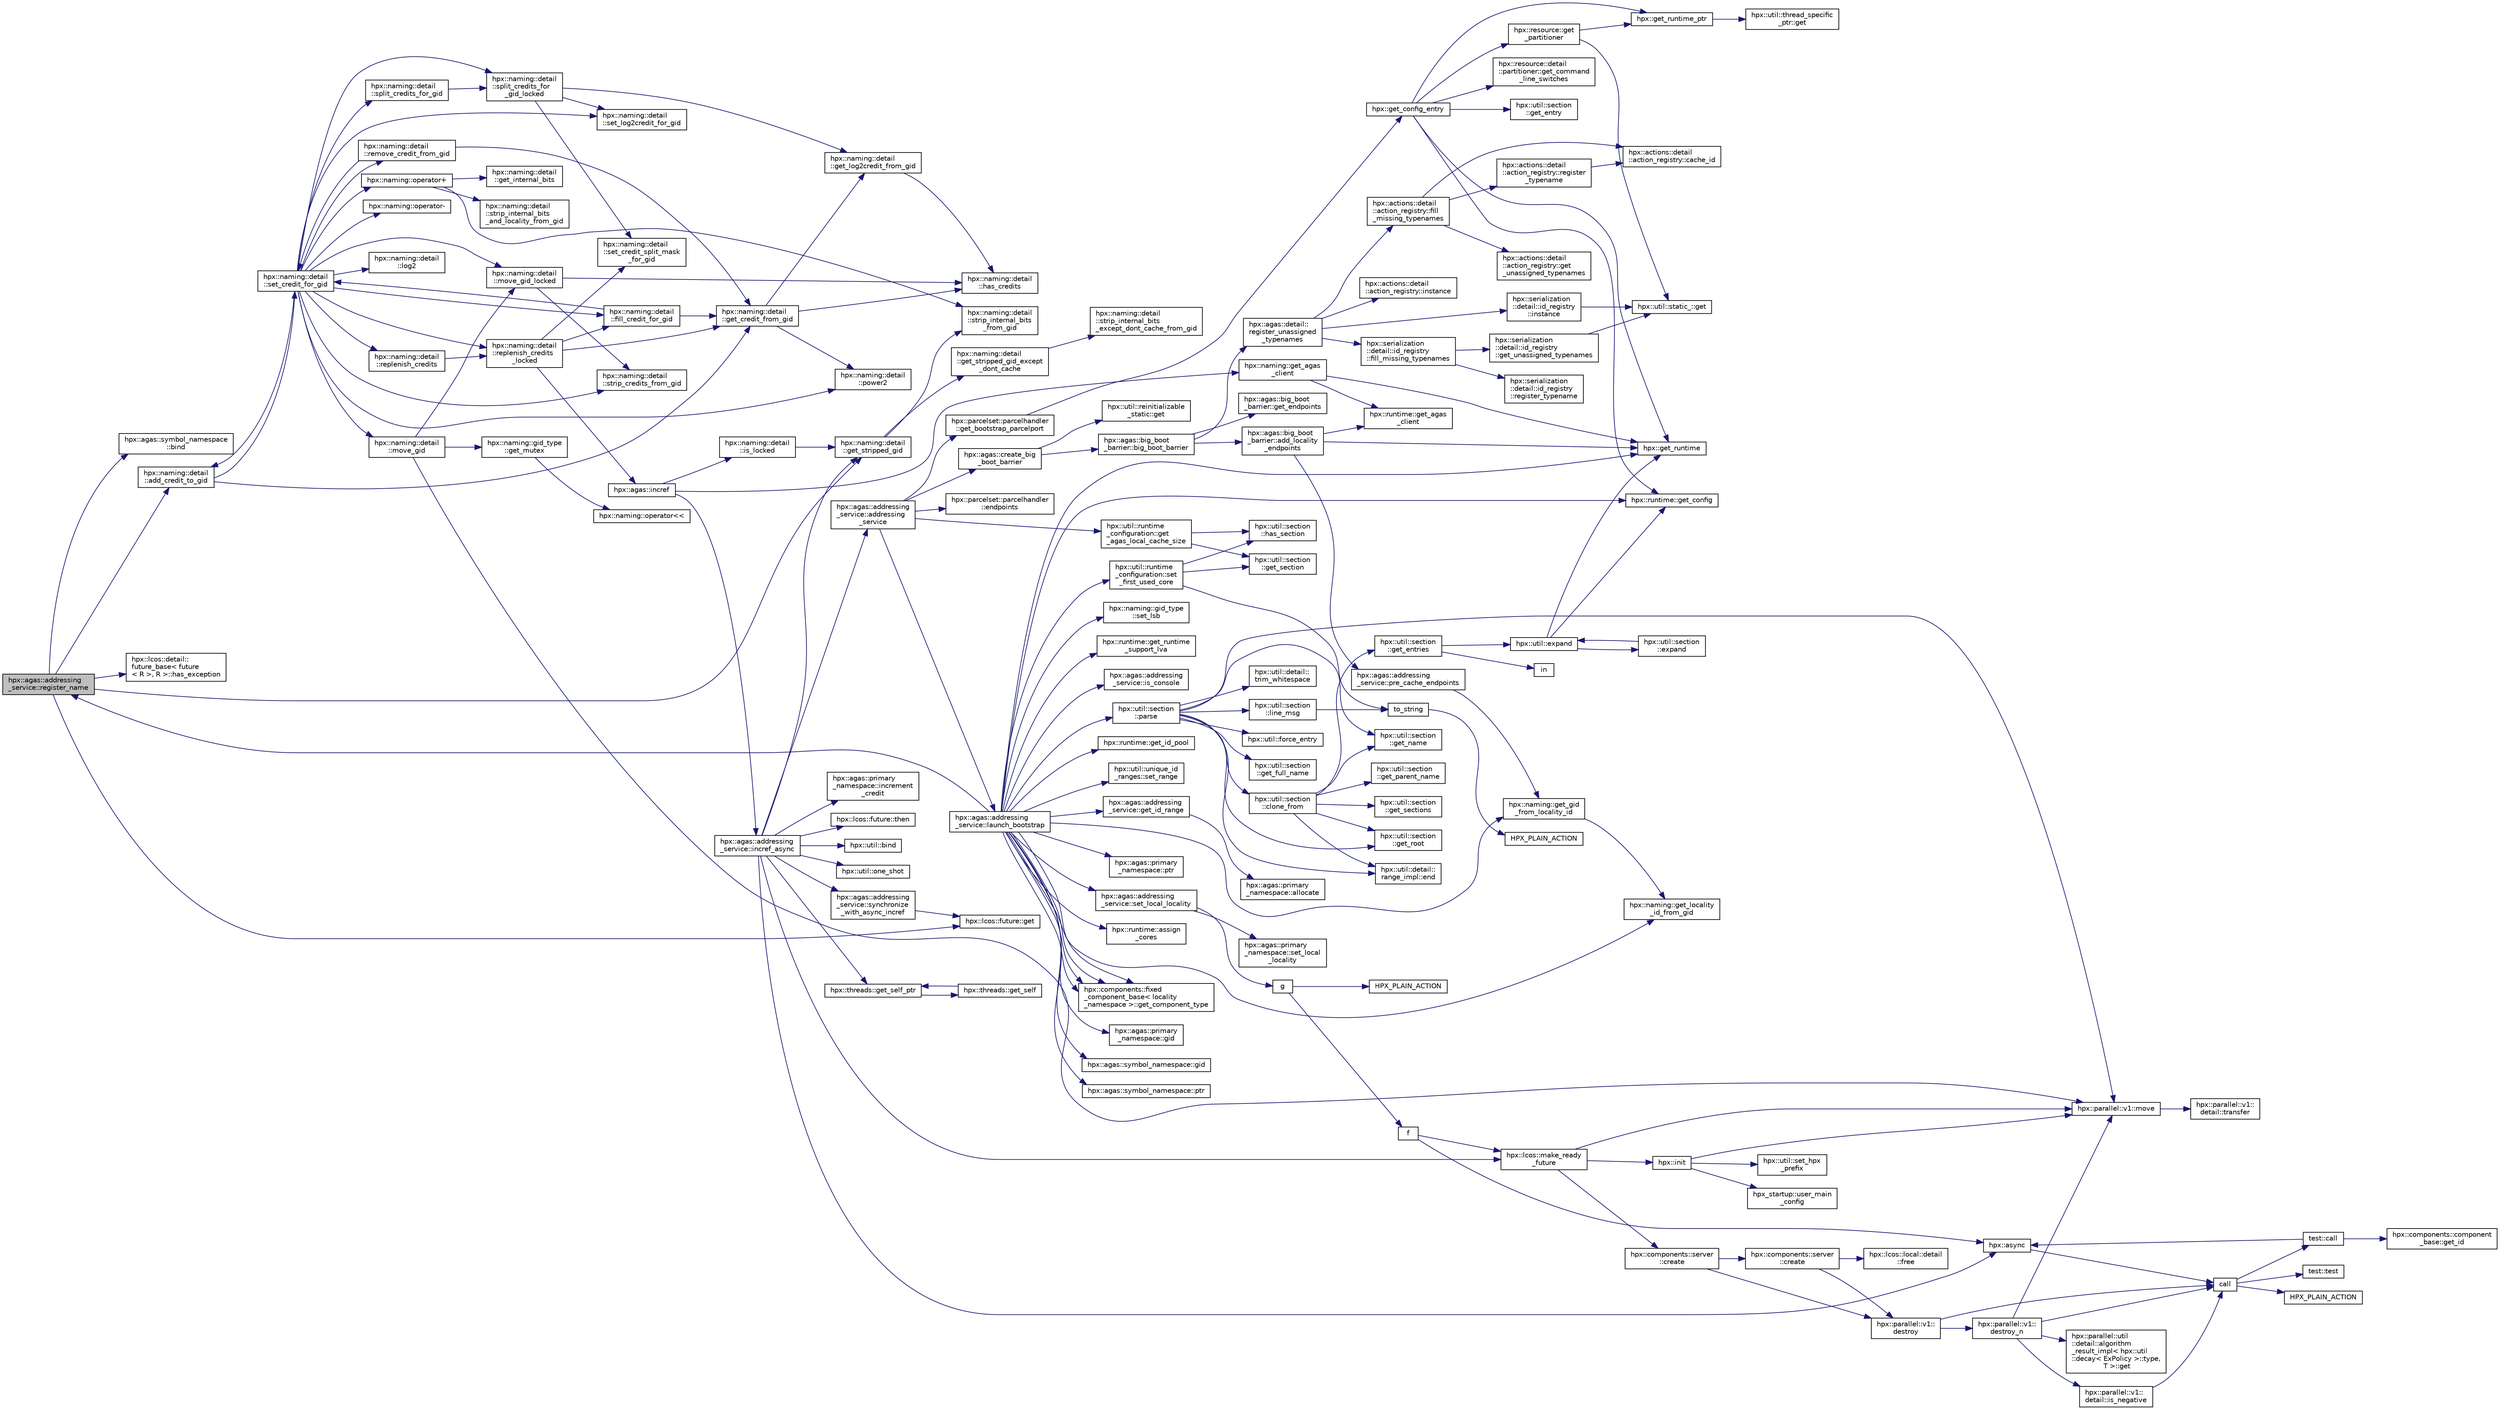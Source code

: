 digraph "hpx::agas::addressing_service::register_name"
{
  edge [fontname="Helvetica",fontsize="10",labelfontname="Helvetica",labelfontsize="10"];
  node [fontname="Helvetica",fontsize="10",shape=record];
  rankdir="LR";
  Node5335 [label="hpx::agas::addressing\l_service::register_name",height=0.2,width=0.4,color="black", fillcolor="grey75", style="filled", fontcolor="black"];
  Node5335 -> Node5336 [color="midnightblue",fontsize="10",style="solid",fontname="Helvetica"];
  Node5336 [label="hpx::agas::symbol_namespace\l::bind",height=0.2,width=0.4,color="black", fillcolor="white", style="filled",URL="$dd/d5e/structhpx_1_1agas_1_1symbol__namespace.html#a4c5b21f70ae191ad0169fe5ac06de532"];
  Node5335 -> Node5337 [color="midnightblue",fontsize="10",style="solid",fontname="Helvetica"];
  Node5337 [label="hpx::naming::detail\l::get_stripped_gid",height=0.2,width=0.4,color="black", fillcolor="white", style="filled",URL="$d5/d18/namespacehpx_1_1naming_1_1detail.html#ad3a849cb7ebd5dccf9aefadccc21dd89"];
  Node5337 -> Node5338 [color="midnightblue",fontsize="10",style="solid",fontname="Helvetica"];
  Node5338 [label="hpx::naming::detail\l::strip_internal_bits\l_from_gid",height=0.2,width=0.4,color="black", fillcolor="white", style="filled",URL="$d5/d18/namespacehpx_1_1naming_1_1detail.html#a95cca4d4bc82a9da3e804b225b03dfaf"];
  Node5337 -> Node5339 [color="midnightblue",fontsize="10",style="solid",fontname="Helvetica"];
  Node5339 [label="hpx::naming::detail\l::get_stripped_gid_except\l_dont_cache",height=0.2,width=0.4,color="black", fillcolor="white", style="filled",URL="$d5/d18/namespacehpx_1_1naming_1_1detail.html#a1ab848588112d0f7fac377a15692c9cc"];
  Node5339 -> Node5340 [color="midnightblue",fontsize="10",style="solid",fontname="Helvetica"];
  Node5340 [label="hpx::naming::detail\l::strip_internal_bits\l_except_dont_cache_from_gid",height=0.2,width=0.4,color="black", fillcolor="white", style="filled",URL="$d5/d18/namespacehpx_1_1naming_1_1detail.html#aabeb51a92376c6bfb9cf31bf9ff0c4cc"];
  Node5335 -> Node5341 [color="midnightblue",fontsize="10",style="solid",fontname="Helvetica"];
  Node5341 [label="hpx::lcos::detail::\lfuture_base\< future\l\< R \>, R \>::has_exception",height=0.2,width=0.4,color="black", fillcolor="white", style="filled",URL="$d5/dd7/classhpx_1_1lcos_1_1detail_1_1future__base.html#aa95b01f70ad95706ae420ff1db2e5b99"];
  Node5335 -> Node5342 [color="midnightblue",fontsize="10",style="solid",fontname="Helvetica"];
  Node5342 [label="hpx::lcos::future::get",height=0.2,width=0.4,color="black", fillcolor="white", style="filled",URL="$d0/d33/classhpx_1_1lcos_1_1future.html#a8c28269486d5620ac48af349f17bb41c"];
  Node5335 -> Node5343 [color="midnightblue",fontsize="10",style="solid",fontname="Helvetica"];
  Node5343 [label="hpx::naming::detail\l::add_credit_to_gid",height=0.2,width=0.4,color="black", fillcolor="white", style="filled",URL="$d5/d18/namespacehpx_1_1naming_1_1detail.html#ab13848a91587535a393be4def980e832"];
  Node5343 -> Node5344 [color="midnightblue",fontsize="10",style="solid",fontname="Helvetica"];
  Node5344 [label="hpx::naming::detail\l::get_credit_from_gid",height=0.2,width=0.4,color="black", fillcolor="white", style="filled",URL="$d5/d18/namespacehpx_1_1naming_1_1detail.html#ae3d27efe8c838d79e29020ed7c9fa25f"];
  Node5344 -> Node5345 [color="midnightblue",fontsize="10",style="solid",fontname="Helvetica"];
  Node5345 [label="hpx::naming::detail\l::has_credits",height=0.2,width=0.4,color="black", fillcolor="white", style="filled",URL="$d5/d18/namespacehpx_1_1naming_1_1detail.html#afb823cf706d95f298c25af22fe39653b"];
  Node5344 -> Node5346 [color="midnightblue",fontsize="10",style="solid",fontname="Helvetica"];
  Node5346 [label="hpx::naming::detail\l::power2",height=0.2,width=0.4,color="black", fillcolor="white", style="filled",URL="$d5/d18/namespacehpx_1_1naming_1_1detail.html#a084e318ac378f38778c0696da8cbdaac"];
  Node5344 -> Node5347 [color="midnightblue",fontsize="10",style="solid",fontname="Helvetica"];
  Node5347 [label="hpx::naming::detail\l::get_log2credit_from_gid",height=0.2,width=0.4,color="black", fillcolor="white", style="filled",URL="$d5/d18/namespacehpx_1_1naming_1_1detail.html#a65b5a75f9576e0c15d372d20f0ed37d0"];
  Node5347 -> Node5345 [color="midnightblue",fontsize="10",style="solid",fontname="Helvetica"];
  Node5343 -> Node5348 [color="midnightblue",fontsize="10",style="solid",fontname="Helvetica"];
  Node5348 [label="hpx::naming::detail\l::set_credit_for_gid",height=0.2,width=0.4,color="black", fillcolor="white", style="filled",URL="$d5/d18/namespacehpx_1_1naming_1_1detail.html#a87703193ff814a4e1c912e98e655ec51"];
  Node5348 -> Node5349 [color="midnightblue",fontsize="10",style="solid",fontname="Helvetica"];
  Node5349 [label="hpx::naming::detail\l::log2",height=0.2,width=0.4,color="black", fillcolor="white", style="filled",URL="$d5/d18/namespacehpx_1_1naming_1_1detail.html#a10b972e46f78f4f24d7843d6f8554b5b"];
  Node5348 -> Node5346 [color="midnightblue",fontsize="10",style="solid",fontname="Helvetica"];
  Node5348 -> Node5350 [color="midnightblue",fontsize="10",style="solid",fontname="Helvetica"];
  Node5350 [label="hpx::naming::detail\l::set_log2credit_for_gid",height=0.2,width=0.4,color="black", fillcolor="white", style="filled",URL="$d5/d18/namespacehpx_1_1naming_1_1detail.html#ac466e44115ff62134192cea0735b147e"];
  Node5348 -> Node5351 [color="midnightblue",fontsize="10",style="solid",fontname="Helvetica"];
  Node5351 [label="hpx::naming::detail\l::strip_credits_from_gid",height=0.2,width=0.4,color="black", fillcolor="white", style="filled",URL="$d5/d18/namespacehpx_1_1naming_1_1detail.html#a422b12b60e5f7844b224dd68cf8cae8e"];
  Node5348 -> Node5343 [color="midnightblue",fontsize="10",style="solid",fontname="Helvetica"];
  Node5348 -> Node5352 [color="midnightblue",fontsize="10",style="solid",fontname="Helvetica"];
  Node5352 [label="hpx::naming::detail\l::remove_credit_from_gid",height=0.2,width=0.4,color="black", fillcolor="white", style="filled",URL="$d5/d18/namespacehpx_1_1naming_1_1detail.html#a3ccb4b028c2c757c0fabdfe58ac07e47"];
  Node5352 -> Node5344 [color="midnightblue",fontsize="10",style="solid",fontname="Helvetica"];
  Node5352 -> Node5348 [color="midnightblue",fontsize="10",style="solid",fontname="Helvetica"];
  Node5348 -> Node5353 [color="midnightblue",fontsize="10",style="solid",fontname="Helvetica"];
  Node5353 [label="hpx::naming::detail\l::fill_credit_for_gid",height=0.2,width=0.4,color="black", fillcolor="white", style="filled",URL="$d5/d18/namespacehpx_1_1naming_1_1detail.html#a3ec890e6a5b5c8fbd21b11dfe7e50352"];
  Node5353 -> Node5344 [color="midnightblue",fontsize="10",style="solid",fontname="Helvetica"];
  Node5353 -> Node5348 [color="midnightblue",fontsize="10",style="solid",fontname="Helvetica"];
  Node5348 -> Node5354 [color="midnightblue",fontsize="10",style="solid",fontname="Helvetica"];
  Node5354 [label="hpx::naming::detail\l::move_gid",height=0.2,width=0.4,color="black", fillcolor="white", style="filled",URL="$d5/d18/namespacehpx_1_1naming_1_1detail.html#aade6b5eb4f9361377b0a427cd8bffdca"];
  Node5354 -> Node5355 [color="midnightblue",fontsize="10",style="solid",fontname="Helvetica"];
  Node5355 [label="hpx::naming::gid_type\l::get_mutex",height=0.2,width=0.4,color="black", fillcolor="white", style="filled",URL="$d3/d67/structhpx_1_1naming_1_1gid__type.html#a25f1f7d247b4ec6e77e577400bbbc18f"];
  Node5355 -> Node5356 [color="midnightblue",fontsize="10",style="solid",fontname="Helvetica"];
  Node5356 [label="hpx::naming::operator\<\<",height=0.2,width=0.4,color="black", fillcolor="white", style="filled",URL="$d4/dc9/namespacehpx_1_1naming.html#ad9103d927583be9fcc218e045ad2a6e6"];
  Node5354 -> Node5357 [color="midnightblue",fontsize="10",style="solid",fontname="Helvetica"];
  Node5357 [label="hpx::naming::detail\l::move_gid_locked",height=0.2,width=0.4,color="black", fillcolor="white", style="filled",URL="$d5/d18/namespacehpx_1_1naming_1_1detail.html#ade50f3a7ea7970594a107017d9781f45"];
  Node5357 -> Node5345 [color="midnightblue",fontsize="10",style="solid",fontname="Helvetica"];
  Node5357 -> Node5351 [color="midnightblue",fontsize="10",style="solid",fontname="Helvetica"];
  Node5354 -> Node5358 [color="midnightblue",fontsize="10",style="solid",fontname="Helvetica"];
  Node5358 [label="hpx::parallel::v1::move",height=0.2,width=0.4,color="black", fillcolor="white", style="filled",URL="$db/db9/namespacehpx_1_1parallel_1_1v1.html#aa7c4ede081ce786c9d1eb1adff495cfc"];
  Node5358 -> Node5359 [color="midnightblue",fontsize="10",style="solid",fontname="Helvetica"];
  Node5359 [label="hpx::parallel::v1::\ldetail::transfer",height=0.2,width=0.4,color="black", fillcolor="white", style="filled",URL="$d2/ddd/namespacehpx_1_1parallel_1_1v1_1_1detail.html#ab1b56a05e1885ca7cc7ffa1804dd2f3c"];
  Node5348 -> Node5357 [color="midnightblue",fontsize="10",style="solid",fontname="Helvetica"];
  Node5348 -> Node5360 [color="midnightblue",fontsize="10",style="solid",fontname="Helvetica"];
  Node5360 [label="hpx::naming::detail\l::replenish_credits",height=0.2,width=0.4,color="black", fillcolor="white", style="filled",URL="$d5/d18/namespacehpx_1_1naming_1_1detail.html#aab806d937bd01894af129d3d3cbb22f4"];
  Node5360 -> Node5361 [color="midnightblue",fontsize="10",style="solid",fontname="Helvetica"];
  Node5361 [label="hpx::naming::detail\l::replenish_credits\l_locked",height=0.2,width=0.4,color="black", fillcolor="white", style="filled",URL="$d5/d18/namespacehpx_1_1naming_1_1detail.html#a011ed4fa9a2f4d4319adc54943fa03d6"];
  Node5361 -> Node5344 [color="midnightblue",fontsize="10",style="solid",fontname="Helvetica"];
  Node5361 -> Node5353 [color="midnightblue",fontsize="10",style="solid",fontname="Helvetica"];
  Node5361 -> Node5362 [color="midnightblue",fontsize="10",style="solid",fontname="Helvetica"];
  Node5362 [label="hpx::naming::detail\l::set_credit_split_mask\l_for_gid",height=0.2,width=0.4,color="black", fillcolor="white", style="filled",URL="$d5/d18/namespacehpx_1_1naming_1_1detail.html#a514fb4fd603d267bd438c27ea2fb1e7d"];
  Node5361 -> Node5363 [color="midnightblue",fontsize="10",style="solid",fontname="Helvetica"];
  Node5363 [label="hpx::agas::incref",height=0.2,width=0.4,color="black", fillcolor="white", style="filled",URL="$dc/d54/namespacehpx_1_1agas.html#aad81d2ea721c1a5692e243ef07bf164f"];
  Node5363 -> Node5364 [color="midnightblue",fontsize="10",style="solid",fontname="Helvetica"];
  Node5364 [label="hpx::naming::detail\l::is_locked",height=0.2,width=0.4,color="black", fillcolor="white", style="filled",URL="$d5/d18/namespacehpx_1_1naming_1_1detail.html#a721ab5a11bd11a37b0c905ea3fe0a6d7"];
  Node5364 -> Node5337 [color="midnightblue",fontsize="10",style="solid",fontname="Helvetica"];
  Node5363 -> Node5365 [color="midnightblue",fontsize="10",style="solid",fontname="Helvetica"];
  Node5365 [label="hpx::naming::get_agas\l_client",height=0.2,width=0.4,color="black", fillcolor="white", style="filled",URL="$d4/dc9/namespacehpx_1_1naming.html#a0408fffd5d34b620712a801b0ae3b032"];
  Node5365 -> Node5366 [color="midnightblue",fontsize="10",style="solid",fontname="Helvetica"];
  Node5366 [label="hpx::get_runtime",height=0.2,width=0.4,color="black", fillcolor="white", style="filled",URL="$d8/d83/namespacehpx.html#aef902cc6c7dd3b9fbadf34d1e850a070"];
  Node5365 -> Node5367 [color="midnightblue",fontsize="10",style="solid",fontname="Helvetica"];
  Node5367 [label="hpx::runtime::get_agas\l_client",height=0.2,width=0.4,color="black", fillcolor="white", style="filled",URL="$d0/d7b/classhpx_1_1runtime.html#aeb5dddd30d6b9861669af8ad44d1a96a"];
  Node5363 -> Node5368 [color="midnightblue",fontsize="10",style="solid",fontname="Helvetica"];
  Node5368 [label="hpx::agas::addressing\l_service::incref_async",height=0.2,width=0.4,color="black", fillcolor="white", style="filled",URL="$db/d58/structhpx_1_1agas_1_1addressing__service.html#adae9df2634cf648f129f203c3678c1c1",tooltip="Increment the global reference count for the given id. "];
  Node5368 -> Node5337 [color="midnightblue",fontsize="10",style="solid",fontname="Helvetica"];
  Node5368 -> Node5369 [color="midnightblue",fontsize="10",style="solid",fontname="Helvetica"];
  Node5369 [label="hpx::threads::get_self_ptr",height=0.2,width=0.4,color="black", fillcolor="white", style="filled",URL="$d7/d28/namespacehpx_1_1threads.html#a22877ae347ad884cde3a51397dad6c53"];
  Node5369 -> Node5370 [color="midnightblue",fontsize="10",style="solid",fontname="Helvetica"];
  Node5370 [label="hpx::threads::get_self",height=0.2,width=0.4,color="black", fillcolor="white", style="filled",URL="$d7/d28/namespacehpx_1_1threads.html#a07daf4d6d29233f20d66d41ab7b5b8e8"];
  Node5370 -> Node5369 [color="midnightblue",fontsize="10",style="solid",fontname="Helvetica"];
  Node5368 -> Node5371 [color="midnightblue",fontsize="10",style="solid",fontname="Helvetica"];
  Node5371 [label="hpx::agas::addressing\l_service::addressing\l_service",height=0.2,width=0.4,color="black", fillcolor="white", style="filled",URL="$db/d58/structhpx_1_1agas_1_1addressing__service.html#a4cd885b12c530009f44f7372c197d54f"];
  Node5371 -> Node5372 [color="midnightblue",fontsize="10",style="solid",fontname="Helvetica"];
  Node5372 [label="hpx::util::runtime\l_configuration::get\l_agas_local_cache_size",height=0.2,width=0.4,color="black", fillcolor="white", style="filled",URL="$d8/d70/classhpx_1_1util_1_1runtime__configuration.html#a5fc409d10bc5e063fde7992fb2d8eefe"];
  Node5372 -> Node5373 [color="midnightblue",fontsize="10",style="solid",fontname="Helvetica"];
  Node5373 [label="hpx::util::section\l::has_section",height=0.2,width=0.4,color="black", fillcolor="white", style="filled",URL="$dd/de4/classhpx_1_1util_1_1section.html#a2ef0091925e5c2e3fda235bff644cdb4"];
  Node5372 -> Node5374 [color="midnightblue",fontsize="10",style="solid",fontname="Helvetica"];
  Node5374 [label="hpx::util::section\l::get_section",height=0.2,width=0.4,color="black", fillcolor="white", style="filled",URL="$dd/de4/classhpx_1_1util_1_1section.html#a3506cc01fb5453b2176f4747352c5517"];
  Node5371 -> Node5375 [color="midnightblue",fontsize="10",style="solid",fontname="Helvetica"];
  Node5375 [label="hpx::parcelset::parcelhandler\l::get_bootstrap_parcelport",height=0.2,width=0.4,color="black", fillcolor="white", style="filled",URL="$d4/d2f/classhpx_1_1parcelset_1_1parcelhandler.html#aac412291f000080f2496f288b97b7859"];
  Node5375 -> Node5376 [color="midnightblue",fontsize="10",style="solid",fontname="Helvetica"];
  Node5376 [label="hpx::get_config_entry",height=0.2,width=0.4,color="black", fillcolor="white", style="filled",URL="$d8/d83/namespacehpx.html#a097240e6744bc8905f708932da401835",tooltip="Retrieve the string value of a configuration entry given by key. "];
  Node5376 -> Node5377 [color="midnightblue",fontsize="10",style="solid",fontname="Helvetica"];
  Node5377 [label="hpx::get_runtime_ptr",height=0.2,width=0.4,color="black", fillcolor="white", style="filled",URL="$d8/d83/namespacehpx.html#af29daf2bb3e01b4d6495a1742b6cce64"];
  Node5377 -> Node5378 [color="midnightblue",fontsize="10",style="solid",fontname="Helvetica"];
  Node5378 [label="hpx::util::thread_specific\l_ptr::get",height=0.2,width=0.4,color="black", fillcolor="white", style="filled",URL="$d4/d4c/structhpx_1_1util_1_1thread__specific__ptr.html#a3b27d8520710478aa41d1f74206bdba9"];
  Node5376 -> Node5366 [color="midnightblue",fontsize="10",style="solid",fontname="Helvetica"];
  Node5376 -> Node5379 [color="midnightblue",fontsize="10",style="solid",fontname="Helvetica"];
  Node5379 [label="hpx::runtime::get_config",height=0.2,width=0.4,color="black", fillcolor="white", style="filled",URL="$d0/d7b/classhpx_1_1runtime.html#a0bfe0241e54b1fe1dd4ec181d944de43",tooltip="access configuration information "];
  Node5376 -> Node5380 [color="midnightblue",fontsize="10",style="solid",fontname="Helvetica"];
  Node5380 [label="hpx::util::section\l::get_entry",height=0.2,width=0.4,color="black", fillcolor="white", style="filled",URL="$dd/de4/classhpx_1_1util_1_1section.html#a02ac2ca2a4490347405dec03df46af88"];
  Node5376 -> Node5381 [color="midnightblue",fontsize="10",style="solid",fontname="Helvetica"];
  Node5381 [label="hpx::resource::get\l_partitioner",height=0.2,width=0.4,color="black", fillcolor="white", style="filled",URL="$dd/da5/namespacehpx_1_1resource.html#af91354c369d9a22a00581d6b6da7d0ee"];
  Node5381 -> Node5382 [color="midnightblue",fontsize="10",style="solid",fontname="Helvetica"];
  Node5382 [label="hpx::util::static_::get",height=0.2,width=0.4,color="black", fillcolor="white", style="filled",URL="$d3/dbb/structhpx_1_1util_1_1static__.html#a2967c633948a3bf17a3b5405ef5a8318"];
  Node5381 -> Node5377 [color="midnightblue",fontsize="10",style="solid",fontname="Helvetica"];
  Node5376 -> Node5383 [color="midnightblue",fontsize="10",style="solid",fontname="Helvetica"];
  Node5383 [label="hpx::resource::detail\l::partitioner::get_command\l_line_switches",height=0.2,width=0.4,color="black", fillcolor="white", style="filled",URL="$d0/dab/classhpx_1_1resource_1_1detail_1_1partitioner.html#a16fe01dd59b2c89bd556788b5713522e"];
  Node5371 -> Node5384 [color="midnightblue",fontsize="10",style="solid",fontname="Helvetica"];
  Node5384 [label="hpx::agas::create_big\l_boot_barrier",height=0.2,width=0.4,color="black", fillcolor="white", style="filled",URL="$dc/d54/namespacehpx_1_1agas.html#a272f64deb448ea9613501a5b3458a57f"];
  Node5384 -> Node5385 [color="midnightblue",fontsize="10",style="solid",fontname="Helvetica"];
  Node5385 [label="hpx::util::reinitializable\l_static::get",height=0.2,width=0.4,color="black", fillcolor="white", style="filled",URL="$d2/db7/structhpx_1_1util_1_1reinitializable__static.html#a2c616d22a193ed9d3b0b58d4203b3809"];
  Node5384 -> Node5386 [color="midnightblue",fontsize="10",style="solid",fontname="Helvetica"];
  Node5386 [label="hpx::agas::big_boot\l_barrier::big_boot_barrier",height=0.2,width=0.4,color="black", fillcolor="white", style="filled",URL="$d8/db6/structhpx_1_1agas_1_1big__boot__barrier.html#ab00f39b77e1ae054dddeab796ac49a07"];
  Node5386 -> Node5387 [color="midnightblue",fontsize="10",style="solid",fontname="Helvetica"];
  Node5387 [label="hpx::agas::detail::\lregister_unassigned\l_typenames",height=0.2,width=0.4,color="black", fillcolor="white", style="filled",URL="$dd/dd0/namespacehpx_1_1agas_1_1detail.html#a69a4d9fbe321b26f2eeeacaae98c05bb"];
  Node5387 -> Node5388 [color="midnightblue",fontsize="10",style="solid",fontname="Helvetica"];
  Node5388 [label="hpx::serialization\l::detail::id_registry\l::instance",height=0.2,width=0.4,color="black", fillcolor="white", style="filled",URL="$dc/d9a/classhpx_1_1serialization_1_1detail_1_1id__registry.html#ab5118609f28337b2a71e7ac63399a2dc"];
  Node5388 -> Node5382 [color="midnightblue",fontsize="10",style="solid",fontname="Helvetica"];
  Node5387 -> Node5389 [color="midnightblue",fontsize="10",style="solid",fontname="Helvetica"];
  Node5389 [label="hpx::serialization\l::detail::id_registry\l::fill_missing_typenames",height=0.2,width=0.4,color="black", fillcolor="white", style="filled",URL="$dc/d9a/classhpx_1_1serialization_1_1detail_1_1id__registry.html#a80cd98a900de5a5347cf51ab710ed1be"];
  Node5389 -> Node5390 [color="midnightblue",fontsize="10",style="solid",fontname="Helvetica"];
  Node5390 [label="hpx::serialization\l::detail::id_registry\l::get_unassigned_typenames",height=0.2,width=0.4,color="black", fillcolor="white", style="filled",URL="$dc/d9a/classhpx_1_1serialization_1_1detail_1_1id__registry.html#a667f38001517e0031e3421b1f6719baf"];
  Node5390 -> Node5382 [color="midnightblue",fontsize="10",style="solid",fontname="Helvetica"];
  Node5389 -> Node5391 [color="midnightblue",fontsize="10",style="solid",fontname="Helvetica"];
  Node5391 [label="hpx::serialization\l::detail::id_registry\l::register_typename",height=0.2,width=0.4,color="black", fillcolor="white", style="filled",URL="$dc/d9a/classhpx_1_1serialization_1_1detail_1_1id__registry.html#a3ecf46288bd104ca800605842a269fd6"];
  Node5387 -> Node5392 [color="midnightblue",fontsize="10",style="solid",fontname="Helvetica"];
  Node5392 [label="hpx::actions::detail\l::action_registry::instance",height=0.2,width=0.4,color="black", fillcolor="white", style="filled",URL="$d6/d07/structhpx_1_1actions_1_1detail_1_1action__registry.html#a4d8a8074f8a91fdc5a62e8067ef6472c"];
  Node5387 -> Node5393 [color="midnightblue",fontsize="10",style="solid",fontname="Helvetica"];
  Node5393 [label="hpx::actions::detail\l::action_registry::fill\l_missing_typenames",height=0.2,width=0.4,color="black", fillcolor="white", style="filled",URL="$d6/d07/structhpx_1_1actions_1_1detail_1_1action__registry.html#ad0b2659af6636d76d4b39d64eac81e3c"];
  Node5393 -> Node5394 [color="midnightblue",fontsize="10",style="solid",fontname="Helvetica"];
  Node5394 [label="hpx::actions::detail\l::action_registry::get\l_unassigned_typenames",height=0.2,width=0.4,color="black", fillcolor="white", style="filled",URL="$d6/d07/structhpx_1_1actions_1_1detail_1_1action__registry.html#a5216619c74ba5ee2d7a82626fe3f42cd"];
  Node5393 -> Node5395 [color="midnightblue",fontsize="10",style="solid",fontname="Helvetica"];
  Node5395 [label="hpx::actions::detail\l::action_registry::register\l_typename",height=0.2,width=0.4,color="black", fillcolor="white", style="filled",URL="$d6/d07/structhpx_1_1actions_1_1detail_1_1action__registry.html#a7352d14b8ad4d97a880c8ff247f0e04a"];
  Node5395 -> Node5396 [color="midnightblue",fontsize="10",style="solid",fontname="Helvetica"];
  Node5396 [label="hpx::actions::detail\l::action_registry::cache_id",height=0.2,width=0.4,color="black", fillcolor="white", style="filled",URL="$d6/d07/structhpx_1_1actions_1_1detail_1_1action__registry.html#a241539d91aa05a0cb41e6949b4f7ffb6"];
  Node5393 -> Node5396 [color="midnightblue",fontsize="10",style="solid",fontname="Helvetica"];
  Node5386 -> Node5397 [color="midnightblue",fontsize="10",style="solid",fontname="Helvetica"];
  Node5397 [label="hpx::agas::big_boot\l_barrier::add_locality\l_endpoints",height=0.2,width=0.4,color="black", fillcolor="white", style="filled",URL="$d8/db6/structhpx_1_1agas_1_1big__boot__barrier.html#aedb4d5066f5ee188b4b2e7476bde8f35"];
  Node5397 -> Node5366 [color="midnightblue",fontsize="10",style="solid",fontname="Helvetica"];
  Node5397 -> Node5367 [color="midnightblue",fontsize="10",style="solid",fontname="Helvetica"];
  Node5397 -> Node5398 [color="midnightblue",fontsize="10",style="solid",fontname="Helvetica"];
  Node5398 [label="hpx::agas::addressing\l_service::pre_cache_endpoints",height=0.2,width=0.4,color="black", fillcolor="white", style="filled",URL="$db/d58/structhpx_1_1agas_1_1addressing__service.html#a9384e7f70c49705ea11e55718c144ee4"];
  Node5398 -> Node5399 [color="midnightblue",fontsize="10",style="solid",fontname="Helvetica"];
  Node5399 [label="hpx::naming::get_gid\l_from_locality_id",height=0.2,width=0.4,color="black", fillcolor="white", style="filled",URL="$d4/dc9/namespacehpx_1_1naming.html#ae50a3ecdb5854b6a25a556ebc9830541"];
  Node5399 -> Node5400 [color="midnightblue",fontsize="10",style="solid",fontname="Helvetica"];
  Node5400 [label="hpx::naming::get_locality\l_id_from_gid",height=0.2,width=0.4,color="black", fillcolor="white", style="filled",URL="$d4/dc9/namespacehpx_1_1naming.html#a7fd43037784560bd04fda9b49e33529f"];
  Node5386 -> Node5401 [color="midnightblue",fontsize="10",style="solid",fontname="Helvetica"];
  Node5401 [label="hpx::agas::big_boot\l_barrier::get_endpoints",height=0.2,width=0.4,color="black", fillcolor="white", style="filled",URL="$d8/db6/structhpx_1_1agas_1_1big__boot__barrier.html#a019606b912a47e77062cd7de28adb428"];
  Node5371 -> Node5402 [color="midnightblue",fontsize="10",style="solid",fontname="Helvetica"];
  Node5402 [label="hpx::parcelset::parcelhandler\l::endpoints",height=0.2,width=0.4,color="black", fillcolor="white", style="filled",URL="$d4/d2f/classhpx_1_1parcelset_1_1parcelhandler.html#a7a79973ee047c9a655e7517b89d78558",tooltip="return the endpoints associated with this parcelhandler "];
  Node5371 -> Node5403 [color="midnightblue",fontsize="10",style="solid",fontname="Helvetica"];
  Node5403 [label="hpx::agas::addressing\l_service::launch_bootstrap",height=0.2,width=0.4,color="black", fillcolor="white", style="filled",URL="$db/d58/structhpx_1_1agas_1_1addressing__service.html#a664380be3597d3ca31677b2ae5800e76"];
  Node5403 -> Node5404 [color="midnightblue",fontsize="10",style="solid",fontname="Helvetica"];
  Node5404 [label="hpx::agas::primary\l_namespace::ptr",height=0.2,width=0.4,color="black", fillcolor="white", style="filled",URL="$d1/d43/structhpx_1_1agas_1_1primary__namespace.html#a977601f2c79f10b3aef3db56fb3aad0d"];
  Node5403 -> Node5366 [color="midnightblue",fontsize="10",style="solid",fontname="Helvetica"];
  Node5403 -> Node5399 [color="midnightblue",fontsize="10",style="solid",fontname="Helvetica"];
  Node5403 -> Node5405 [color="midnightblue",fontsize="10",style="solid",fontname="Helvetica"];
  Node5405 [label="hpx::agas::addressing\l_service::set_local_locality",height=0.2,width=0.4,color="black", fillcolor="white", style="filled",URL="$db/d58/structhpx_1_1agas_1_1addressing__service.html#a262a9982f31caacd5c605b643f2cc081"];
  Node5405 -> Node5406 [color="midnightblue",fontsize="10",style="solid",fontname="Helvetica"];
  Node5406 [label="g",height=0.2,width=0.4,color="black", fillcolor="white", style="filled",URL="$da/d17/cxx11__noexcept_8cpp.html#a96f5ebe659f57f5faa7343c54f8ea39a"];
  Node5406 -> Node5407 [color="midnightblue",fontsize="10",style="solid",fontname="Helvetica"];
  Node5407 [label="f",height=0.2,width=0.4,color="black", fillcolor="white", style="filled",URL="$d4/d13/async__unwrap__1037_8cpp.html#a02a6b0b4f77af9f69a841dc8262b0cd0"];
  Node5407 -> Node5408 [color="midnightblue",fontsize="10",style="solid",fontname="Helvetica"];
  Node5408 [label="hpx::async",height=0.2,width=0.4,color="black", fillcolor="white", style="filled",URL="$d8/d83/namespacehpx.html#acb7d8e37b73b823956ce144f9a57eaa4"];
  Node5408 -> Node5409 [color="midnightblue",fontsize="10",style="solid",fontname="Helvetica"];
  Node5409 [label="call",height=0.2,width=0.4,color="black", fillcolor="white", style="filled",URL="$d2/d67/promise__1620_8cpp.html#a58357f0b82bc761e1d0b9091ed563a70"];
  Node5409 -> Node5410 [color="midnightblue",fontsize="10",style="solid",fontname="Helvetica"];
  Node5410 [label="test::test",height=0.2,width=0.4,color="black", fillcolor="white", style="filled",URL="$d8/d89/structtest.html#ab42d5ece712d716b04cb3f686f297a26"];
  Node5409 -> Node5411 [color="midnightblue",fontsize="10",style="solid",fontname="Helvetica"];
  Node5411 [label="HPX_PLAIN_ACTION",height=0.2,width=0.4,color="black", fillcolor="white", style="filled",URL="$d2/d67/promise__1620_8cpp.html#ab96aab827a4b1fcaf66cfe0ba83fef23"];
  Node5409 -> Node5412 [color="midnightblue",fontsize="10",style="solid",fontname="Helvetica"];
  Node5412 [label="test::call",height=0.2,width=0.4,color="black", fillcolor="white", style="filled",URL="$d8/d89/structtest.html#aeb29e7ed6518b9426ccf1344c52620ae"];
  Node5412 -> Node5408 [color="midnightblue",fontsize="10",style="solid",fontname="Helvetica"];
  Node5412 -> Node5413 [color="midnightblue",fontsize="10",style="solid",fontname="Helvetica"];
  Node5413 [label="hpx::components::component\l_base::get_id",height=0.2,width=0.4,color="black", fillcolor="white", style="filled",URL="$d2/de6/classhpx_1_1components_1_1component__base.html#a4c8fd93514039bdf01c48d66d82b19cd"];
  Node5407 -> Node5414 [color="midnightblue",fontsize="10",style="solid",fontname="Helvetica"];
  Node5414 [label="hpx::lcos::make_ready\l_future",height=0.2,width=0.4,color="black", fillcolor="white", style="filled",URL="$d2/dc9/namespacehpx_1_1lcos.html#a42997564ddfde91d475b8a2cea8f53e4"];
  Node5414 -> Node5415 [color="midnightblue",fontsize="10",style="solid",fontname="Helvetica"];
  Node5415 [label="hpx::init",height=0.2,width=0.4,color="black", fillcolor="white", style="filled",URL="$d8/d83/namespacehpx.html#a3c694ea960b47c56b33351ba16e3d76b",tooltip="Main entry point for launching the HPX runtime system. "];
  Node5415 -> Node5416 [color="midnightblue",fontsize="10",style="solid",fontname="Helvetica"];
  Node5416 [label="hpx::util::set_hpx\l_prefix",height=0.2,width=0.4,color="black", fillcolor="white", style="filled",URL="$df/dad/namespacehpx_1_1util.html#ae40a23c1ba0a48d9304dcf717a95793e"];
  Node5415 -> Node5417 [color="midnightblue",fontsize="10",style="solid",fontname="Helvetica"];
  Node5417 [label="hpx_startup::user_main\l_config",height=0.2,width=0.4,color="black", fillcolor="white", style="filled",URL="$d3/dd2/namespacehpx__startup.html#aaac571d88bd3912a4225a23eb3261637"];
  Node5415 -> Node5358 [color="midnightblue",fontsize="10",style="solid",fontname="Helvetica"];
  Node5414 -> Node5418 [color="midnightblue",fontsize="10",style="solid",fontname="Helvetica"];
  Node5418 [label="hpx::components::server\l::create",height=0.2,width=0.4,color="black", fillcolor="white", style="filled",URL="$d2/da2/namespacehpx_1_1components_1_1server.html#ac776c89f3d68ceb910e8cee9fa937ab4",tooltip="Create arrays of components using their default constructor. "];
  Node5418 -> Node5419 [color="midnightblue",fontsize="10",style="solid",fontname="Helvetica"];
  Node5419 [label="hpx::components::server\l::create",height=0.2,width=0.4,color="black", fillcolor="white", style="filled",URL="$d2/da2/namespacehpx_1_1components_1_1server.html#a77d26de181c97b444565e230577981bd"];
  Node5419 -> Node5420 [color="midnightblue",fontsize="10",style="solid",fontname="Helvetica"];
  Node5420 [label="hpx::lcos::local::detail\l::free",height=0.2,width=0.4,color="black", fillcolor="white", style="filled",URL="$d4/dcb/namespacehpx_1_1lcos_1_1local_1_1detail.html#a55a940f019734e9bb045dc123cd80e48"];
  Node5419 -> Node5421 [color="midnightblue",fontsize="10",style="solid",fontname="Helvetica"];
  Node5421 [label="hpx::parallel::v1::\ldestroy",height=0.2,width=0.4,color="black", fillcolor="white", style="filled",URL="$db/db9/namespacehpx_1_1parallel_1_1v1.html#acf303558375048e8a7cc9a2c2e09477f"];
  Node5421 -> Node5409 [color="midnightblue",fontsize="10",style="solid",fontname="Helvetica"];
  Node5421 -> Node5422 [color="midnightblue",fontsize="10",style="solid",fontname="Helvetica"];
  Node5422 [label="hpx::parallel::v1::\ldestroy_n",height=0.2,width=0.4,color="black", fillcolor="white", style="filled",URL="$db/db9/namespacehpx_1_1parallel_1_1v1.html#a71d0691132a300690163f5636bcd5bd3"];
  Node5422 -> Node5423 [color="midnightblue",fontsize="10",style="solid",fontname="Helvetica"];
  Node5423 [label="hpx::parallel::v1::\ldetail::is_negative",height=0.2,width=0.4,color="black", fillcolor="white", style="filled",URL="$d2/ddd/namespacehpx_1_1parallel_1_1v1_1_1detail.html#adf2e40fc4b20ad0fd442ee3118a4d527"];
  Node5423 -> Node5409 [color="midnightblue",fontsize="10",style="solid",fontname="Helvetica"];
  Node5422 -> Node5424 [color="midnightblue",fontsize="10",style="solid",fontname="Helvetica"];
  Node5424 [label="hpx::parallel::util\l::detail::algorithm\l_result_impl\< hpx::util\l::decay\< ExPolicy \>::type,\l T \>::get",height=0.2,width=0.4,color="black", fillcolor="white", style="filled",URL="$d2/d42/structhpx_1_1parallel_1_1util_1_1detail_1_1algorithm__result__impl.html#ab5b051e8ec74eff5e0e62fd63f5d377e"];
  Node5422 -> Node5358 [color="midnightblue",fontsize="10",style="solid",fontname="Helvetica"];
  Node5422 -> Node5409 [color="midnightblue",fontsize="10",style="solid",fontname="Helvetica"];
  Node5418 -> Node5421 [color="midnightblue",fontsize="10",style="solid",fontname="Helvetica"];
  Node5414 -> Node5358 [color="midnightblue",fontsize="10",style="solid",fontname="Helvetica"];
  Node5406 -> Node5425 [color="midnightblue",fontsize="10",style="solid",fontname="Helvetica"];
  Node5425 [label="HPX_PLAIN_ACTION",height=0.2,width=0.4,color="black", fillcolor="white", style="filled",URL="$d4/d13/async__unwrap__1037_8cpp.html#ab5991a65409f0229f564e4935bd7b979"];
  Node5405 -> Node5426 [color="midnightblue",fontsize="10",style="solid",fontname="Helvetica"];
  Node5426 [label="hpx::agas::primary\l_namespace::set_local\l_locality",height=0.2,width=0.4,color="black", fillcolor="white", style="filled",URL="$d1/d43/structhpx_1_1agas_1_1primary__namespace.html#aef9509edfa957ff39e62a2963e7307a9"];
  Node5403 -> Node5427 [color="midnightblue",fontsize="10",style="solid",fontname="Helvetica"];
  Node5427 [label="hpx::runtime::assign\l_cores",height=0.2,width=0.4,color="black", fillcolor="white", style="filled",URL="$d0/d7b/classhpx_1_1runtime.html#ad18888b79a4c00c211acb866abf8c750"];
  Node5403 -> Node5379 [color="midnightblue",fontsize="10",style="solid",fontname="Helvetica"];
  Node5403 -> Node5428 [color="midnightblue",fontsize="10",style="solid",fontname="Helvetica"];
  Node5428 [label="hpx::util::runtime\l_configuration::set\l_first_used_core",height=0.2,width=0.4,color="black", fillcolor="white", style="filled",URL="$d8/d70/classhpx_1_1util_1_1runtime__configuration.html#af1c585ee36a9c0503a013faaa08ad398"];
  Node5428 -> Node5373 [color="midnightblue",fontsize="10",style="solid",fontname="Helvetica"];
  Node5428 -> Node5374 [color="midnightblue",fontsize="10",style="solid",fontname="Helvetica"];
  Node5428 -> Node5429 [color="midnightblue",fontsize="10",style="solid",fontname="Helvetica"];
  Node5429 [label="to_string",height=0.2,width=0.4,color="black", fillcolor="white", style="filled",URL="$d4/d2c/make__continuation__1615_8cpp.html#acbdae3e81403e1ffc527c18dc1cd51dd"];
  Node5429 -> Node5430 [color="midnightblue",fontsize="10",style="solid",fontname="Helvetica"];
  Node5430 [label="HPX_PLAIN_ACTION",height=0.2,width=0.4,color="black", fillcolor="white", style="filled",URL="$d4/d2c/make__continuation__1615_8cpp.html#a8b2f8a7c58b490fcb1260f36bac46541"];
  Node5403 -> Node5431 [color="midnightblue",fontsize="10",style="solid",fontname="Helvetica"];
  Node5431 [label="hpx::components::fixed\l_component_base\< locality\l_namespace \>::get_component_type",height=0.2,width=0.4,color="black", fillcolor="white", style="filled",URL="$df/dfd/classhpx_1_1components_1_1fixed__component__base.html#aa87dbc5aad4f2ee3f9b8f62c6981a8c2"];
  Node5403 -> Node5432 [color="midnightblue",fontsize="10",style="solid",fontname="Helvetica"];
  Node5432 [label="hpx::agas::primary\l_namespace::gid",height=0.2,width=0.4,color="black", fillcolor="white", style="filled",URL="$d1/d43/structhpx_1_1agas_1_1primary__namespace.html#ab38b0457e706d37af52f1535877a5bfd"];
  Node5403 -> Node5431 [color="midnightblue",fontsize="10",style="solid",fontname="Helvetica"];
  Node5403 -> Node5431 [color="midnightblue",fontsize="10",style="solid",fontname="Helvetica"];
  Node5403 -> Node5433 [color="midnightblue",fontsize="10",style="solid",fontname="Helvetica"];
  Node5433 [label="hpx::agas::symbol_namespace::gid",height=0.2,width=0.4,color="black", fillcolor="white", style="filled",URL="$dd/d5e/structhpx_1_1agas_1_1symbol__namespace.html#a4b63b0ff1b7963554cbf5b8073529d53"];
  Node5403 -> Node5431 [color="midnightblue",fontsize="10",style="solid",fontname="Helvetica"];
  Node5403 -> Node5434 [color="midnightblue",fontsize="10",style="solid",fontname="Helvetica"];
  Node5434 [label="hpx::agas::symbol_namespace::ptr",height=0.2,width=0.4,color="black", fillcolor="white", style="filled",URL="$dd/d5e/structhpx_1_1agas_1_1symbol__namespace.html#a67e372d006c4c3a2a3d09640c51ccff4"];
  Node5403 -> Node5435 [color="midnightblue",fontsize="10",style="solid",fontname="Helvetica"];
  Node5435 [label="hpx::util::section\l::parse",height=0.2,width=0.4,color="black", fillcolor="white", style="filled",URL="$dd/de4/classhpx_1_1util_1_1section.html#ace8045f12ef654c88b68a2dfb0788cbd"];
  Node5435 -> Node5436 [color="midnightblue",fontsize="10",style="solid",fontname="Helvetica"];
  Node5436 [label="hpx::util::detail::\lrange_impl::end",height=0.2,width=0.4,color="black", fillcolor="white", style="filled",URL="$d4/d4a/namespacehpx_1_1util_1_1detail_1_1range__impl.html#afb2ea48b0902f52ee4d8b764807b4316"];
  Node5435 -> Node5437 [color="midnightblue",fontsize="10",style="solid",fontname="Helvetica"];
  Node5437 [label="hpx::util::detail::\ltrim_whitespace",height=0.2,width=0.4,color="black", fillcolor="white", style="filled",URL="$d2/d8e/namespacehpx_1_1util_1_1detail.html#a349c290c57fa761e4e914aafa0023bef"];
  Node5435 -> Node5438 [color="midnightblue",fontsize="10",style="solid",fontname="Helvetica"];
  Node5438 [label="hpx::util::section\l::line_msg",height=0.2,width=0.4,color="black", fillcolor="white", style="filled",URL="$dd/de4/classhpx_1_1util_1_1section.html#afcaf894b8e854536369e648038878185"];
  Node5438 -> Node5429 [color="midnightblue",fontsize="10",style="solid",fontname="Helvetica"];
  Node5435 -> Node5439 [color="midnightblue",fontsize="10",style="solid",fontname="Helvetica"];
  Node5439 [label="hpx::util::force_entry",height=0.2,width=0.4,color="black", fillcolor="white", style="filled",URL="$df/dad/namespacehpx_1_1util.html#a36f05768f2fe4d204964258716634913"];
  Node5435 -> Node5440 [color="midnightblue",fontsize="10",style="solid",fontname="Helvetica"];
  Node5440 [label="hpx::util::section\l::get_full_name",height=0.2,width=0.4,color="black", fillcolor="white", style="filled",URL="$dd/de4/classhpx_1_1util_1_1section.html#a23dfffaedaa34d9c8273410af900cbff"];
  Node5435 -> Node5441 [color="midnightblue",fontsize="10",style="solid",fontname="Helvetica"];
  Node5441 [label="hpx::util::section\l::clone_from",height=0.2,width=0.4,color="black", fillcolor="white", style="filled",URL="$dd/de4/classhpx_1_1util_1_1section.html#ac563c9cfea4ab359e599357ab775e835"];
  Node5441 -> Node5442 [color="midnightblue",fontsize="10",style="solid",fontname="Helvetica"];
  Node5442 [label="hpx::util::section\l::get_parent_name",height=0.2,width=0.4,color="black", fillcolor="white", style="filled",URL="$dd/de4/classhpx_1_1util_1_1section.html#ad103bdfb0f1d7b70a9d7a93948adc30b"];
  Node5441 -> Node5443 [color="midnightblue",fontsize="10",style="solid",fontname="Helvetica"];
  Node5443 [label="hpx::util::section\l::get_name",height=0.2,width=0.4,color="black", fillcolor="white", style="filled",URL="$dd/de4/classhpx_1_1util_1_1section.html#afbd1ab5fee15d3956ef7fba8f1966e02"];
  Node5441 -> Node5444 [color="midnightblue",fontsize="10",style="solid",fontname="Helvetica"];
  Node5444 [label="hpx::util::section\l::get_entries",height=0.2,width=0.4,color="black", fillcolor="white", style="filled",URL="$dd/de4/classhpx_1_1util_1_1section.html#a2947f576b972863e45bbcf97a14c720e"];
  Node5444 -> Node5445 [color="midnightblue",fontsize="10",style="solid",fontname="Helvetica"];
  Node5445 [label="hpx::util::expand",height=0.2,width=0.4,color="black", fillcolor="white", style="filled",URL="$df/dad/namespacehpx_1_1util.html#ac476e97ca5c1dec44106cb68a534ea22"];
  Node5445 -> Node5366 [color="midnightblue",fontsize="10",style="solid",fontname="Helvetica"];
  Node5445 -> Node5379 [color="midnightblue",fontsize="10",style="solid",fontname="Helvetica"];
  Node5445 -> Node5446 [color="midnightblue",fontsize="10",style="solid",fontname="Helvetica"];
  Node5446 [label="hpx::util::section\l::expand",height=0.2,width=0.4,color="black", fillcolor="white", style="filled",URL="$dd/de4/classhpx_1_1util_1_1section.html#aeee54430eca7e62d11765c45d1c58420"];
  Node5446 -> Node5445 [color="midnightblue",fontsize="10",style="solid",fontname="Helvetica"];
  Node5444 -> Node5447 [color="midnightblue",fontsize="10",style="solid",fontname="Helvetica"];
  Node5447 [label="in",height=0.2,width=0.4,color="black", fillcolor="white", style="filled",URL="$d5/dd8/any__serialization_8cpp.html#a050ffb438bad49c53a9fffc8fff5bff9"];
  Node5441 -> Node5436 [color="midnightblue",fontsize="10",style="solid",fontname="Helvetica"];
  Node5441 -> Node5448 [color="midnightblue",fontsize="10",style="solid",fontname="Helvetica"];
  Node5448 [label="hpx::util::section\l::get_sections",height=0.2,width=0.4,color="black", fillcolor="white", style="filled",URL="$dd/de4/classhpx_1_1util_1_1section.html#a6b2173349a087e0677d76ac09eb548f8"];
  Node5441 -> Node5449 [color="midnightblue",fontsize="10",style="solid",fontname="Helvetica"];
  Node5449 [label="hpx::util::section\l::get_root",height=0.2,width=0.4,color="black", fillcolor="white", style="filled",URL="$dd/de4/classhpx_1_1util_1_1section.html#a099b4f01861585dea488caf08fe4069b"];
  Node5435 -> Node5449 [color="midnightblue",fontsize="10",style="solid",fontname="Helvetica"];
  Node5435 -> Node5443 [color="midnightblue",fontsize="10",style="solid",fontname="Helvetica"];
  Node5435 -> Node5358 [color="midnightblue",fontsize="10",style="solid",fontname="Helvetica"];
  Node5403 -> Node5400 [color="midnightblue",fontsize="10",style="solid",fontname="Helvetica"];
  Node5403 -> Node5450 [color="midnightblue",fontsize="10",style="solid",fontname="Helvetica"];
  Node5450 [label="hpx::naming::gid_type\l::set_lsb",height=0.2,width=0.4,color="black", fillcolor="white", style="filled",URL="$d3/d67/structhpx_1_1naming_1_1gid__type.html#aa0e0758f7852bace6a58c84eacae4ddc"];
  Node5403 -> Node5451 [color="midnightblue",fontsize="10",style="solid",fontname="Helvetica"];
  Node5451 [label="hpx::runtime::get_runtime\l_support_lva",height=0.2,width=0.4,color="black", fillcolor="white", style="filled",URL="$d0/d7b/classhpx_1_1runtime.html#aa284ae9894186555459b37cef96ab1f2"];
  Node5403 -> Node5335 [color="midnightblue",fontsize="10",style="solid",fontname="Helvetica"];
  Node5403 -> Node5452 [color="midnightblue",fontsize="10",style="solid",fontname="Helvetica"];
  Node5452 [label="hpx::agas::addressing\l_service::is_console",height=0.2,width=0.4,color="black", fillcolor="white", style="filled",URL="$db/d58/structhpx_1_1agas_1_1addressing__service.html#aab78f53372b45edb3de49e2030af215b",tooltip="Returns whether this addressing_service represents the console locality. "];
  Node5403 -> Node5453 [color="midnightblue",fontsize="10",style="solid",fontname="Helvetica"];
  Node5453 [label="hpx::agas::addressing\l_service::get_id_range",height=0.2,width=0.4,color="black", fillcolor="white", style="filled",URL="$db/d58/structhpx_1_1agas_1_1addressing__service.html#a27b89e96c9cc33313aefa315411e07c8",tooltip="Get unique range of freely assignable global ids. "];
  Node5453 -> Node5454 [color="midnightblue",fontsize="10",style="solid",fontname="Helvetica"];
  Node5454 [label="hpx::agas::primary\l_namespace::allocate",height=0.2,width=0.4,color="black", fillcolor="white", style="filled",URL="$d1/d43/structhpx_1_1agas_1_1primary__namespace.html#a3e30fba2b5a19bc4f8518d11bf2a351e"];
  Node5403 -> Node5455 [color="midnightblue",fontsize="10",style="solid",fontname="Helvetica"];
  Node5455 [label="hpx::runtime::get_id_pool",height=0.2,width=0.4,color="black", fillcolor="white", style="filled",URL="$d0/d7b/classhpx_1_1runtime.html#a26efb2a9552084273060c30cb7ff6a9d"];
  Node5403 -> Node5456 [color="midnightblue",fontsize="10",style="solid",fontname="Helvetica"];
  Node5456 [label="hpx::util::unique_id\l_ranges::set_range",height=0.2,width=0.4,color="black", fillcolor="white", style="filled",URL="$d7/d25/classhpx_1_1util_1_1unique__id__ranges.html#aaf3cf81697c9fd7df5387761d527b425"];
  Node5368 -> Node5408 [color="midnightblue",fontsize="10",style="solid",fontname="Helvetica"];
  Node5368 -> Node5414 [color="midnightblue",fontsize="10",style="solid",fontname="Helvetica"];
  Node5368 -> Node5457 [color="midnightblue",fontsize="10",style="solid",fontname="Helvetica"];
  Node5457 [label="hpx::agas::primary\l_namespace::increment\l_credit",height=0.2,width=0.4,color="black", fillcolor="white", style="filled",URL="$d1/d43/structhpx_1_1agas_1_1primary__namespace.html#a1e0830097b72a96358980743202c3def"];
  Node5368 -> Node5458 [color="midnightblue",fontsize="10",style="solid",fontname="Helvetica"];
  Node5458 [label="hpx::lcos::future::then",height=0.2,width=0.4,color="black", fillcolor="white", style="filled",URL="$d0/d33/classhpx_1_1lcos_1_1future.html#a17045dee172c36e208b2cbd400fa8797"];
  Node5368 -> Node5459 [color="midnightblue",fontsize="10",style="solid",fontname="Helvetica"];
  Node5459 [label="hpx::util::bind",height=0.2,width=0.4,color="black", fillcolor="white", style="filled",URL="$df/dad/namespacehpx_1_1util.html#ad844caedf82a0173d6909d910c3e48c6"];
  Node5368 -> Node5460 [color="midnightblue",fontsize="10",style="solid",fontname="Helvetica"];
  Node5460 [label="hpx::util::one_shot",height=0.2,width=0.4,color="black", fillcolor="white", style="filled",URL="$df/dad/namespacehpx_1_1util.html#a273e61be42a72415291e0ec0a4f28c7a"];
  Node5368 -> Node5461 [color="midnightblue",fontsize="10",style="solid",fontname="Helvetica"];
  Node5461 [label="hpx::agas::addressing\l_service::synchronize\l_with_async_incref",height=0.2,width=0.4,color="black", fillcolor="white", style="filled",URL="$db/d58/structhpx_1_1agas_1_1addressing__service.html#ad7d4e81b976b99cfad608deb77f60880"];
  Node5461 -> Node5342 [color="midnightblue",fontsize="10",style="solid",fontname="Helvetica"];
  Node5348 -> Node5361 [color="midnightblue",fontsize="10",style="solid",fontname="Helvetica"];
  Node5348 -> Node5462 [color="midnightblue",fontsize="10",style="solid",fontname="Helvetica"];
  Node5462 [label="hpx::naming::detail\l::split_credits_for_gid",height=0.2,width=0.4,color="black", fillcolor="white", style="filled",URL="$d5/d18/namespacehpx_1_1naming_1_1detail.html#ab2f9863a9fdf1ca9b7990f6005b912be"];
  Node5462 -> Node5463 [color="midnightblue",fontsize="10",style="solid",fontname="Helvetica"];
  Node5463 [label="hpx::naming::detail\l::split_credits_for\l_gid_locked",height=0.2,width=0.4,color="black", fillcolor="white", style="filled",URL="$d5/d18/namespacehpx_1_1naming_1_1detail.html#a66dfb706e0b0fe738646b762b2b5403b"];
  Node5463 -> Node5347 [color="midnightblue",fontsize="10",style="solid",fontname="Helvetica"];
  Node5463 -> Node5350 [color="midnightblue",fontsize="10",style="solid",fontname="Helvetica"];
  Node5463 -> Node5362 [color="midnightblue",fontsize="10",style="solid",fontname="Helvetica"];
  Node5348 -> Node5463 [color="midnightblue",fontsize="10",style="solid",fontname="Helvetica"];
  Node5348 -> Node5464 [color="midnightblue",fontsize="10",style="solid",fontname="Helvetica"];
  Node5464 [label="hpx::naming::operator+",height=0.2,width=0.4,color="black", fillcolor="white", style="filled",URL="$d4/dc9/namespacehpx_1_1naming.html#a6c9fa9568261a3b3fe63b13ecc15d928"];
  Node5464 -> Node5465 [color="midnightblue",fontsize="10",style="solid",fontname="Helvetica"];
  Node5465 [label="hpx::naming::detail\l::get_internal_bits",height=0.2,width=0.4,color="black", fillcolor="white", style="filled",URL="$d5/d18/namespacehpx_1_1naming_1_1detail.html#aa8ae6c0e2110d45ea7deb7874f447860"];
  Node5464 -> Node5338 [color="midnightblue",fontsize="10",style="solid",fontname="Helvetica"];
  Node5464 -> Node5466 [color="midnightblue",fontsize="10",style="solid",fontname="Helvetica"];
  Node5466 [label="hpx::naming::detail\l::strip_internal_bits\l_and_locality_from_gid",height=0.2,width=0.4,color="black", fillcolor="white", style="filled",URL="$d5/d18/namespacehpx_1_1naming_1_1detail.html#ab1bd7017282cf07702a1ab3746c6a3ec"];
  Node5348 -> Node5467 [color="midnightblue",fontsize="10",style="solid",fontname="Helvetica"];
  Node5467 [label="hpx::naming::operator-",height=0.2,width=0.4,color="black", fillcolor="white", style="filled",URL="$d4/dc9/namespacehpx_1_1naming.html#ae025c74c340eec07415cb2d8de8e4fc6"];
}
